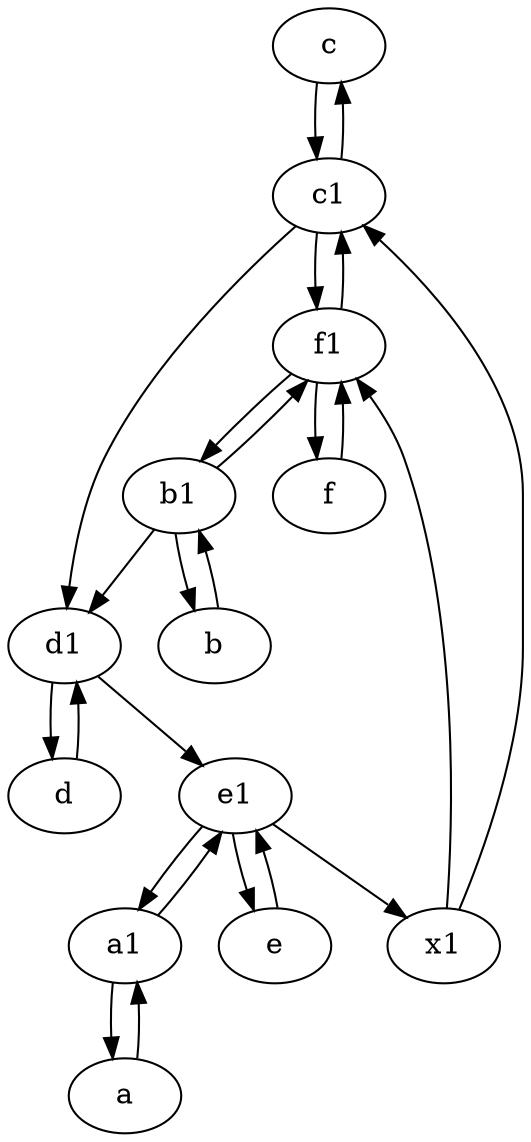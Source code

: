 digraph  {
	c [pos="20,10!"];
	d1 [pos="25,30!"];
	c1 [pos="30,15!"];
	b [pos="50,20!"];
	a1 [pos="40,15!"];
	x1;
	d [pos="20,30!"];
	e1 [pos="25,45!"];
	f1;
	a [pos="40,10!"];
	e [pos="30,50!"];
	b1 [pos="45,20!"];
	f [pos="15,45!"];
	f1 -> f;
	x1 -> f1;
	d -> d1;
	b1 -> f1;
	f -> f1;
	e1 -> x1;
	f1 -> b1;
	d1 -> e1;
	b1 -> d1;
	c -> c1;
	c1 -> f1;
	b -> b1;
	b1 -> b;
	x1 -> c1;
	e1 -> e;
	a1 -> a;
	a -> a1;
	c1 -> c;
	e1 -> a1;
	d1 -> d;
	f1 -> c1;
	a1 -> e1;
	e -> e1;
	c1 -> d1;

	}